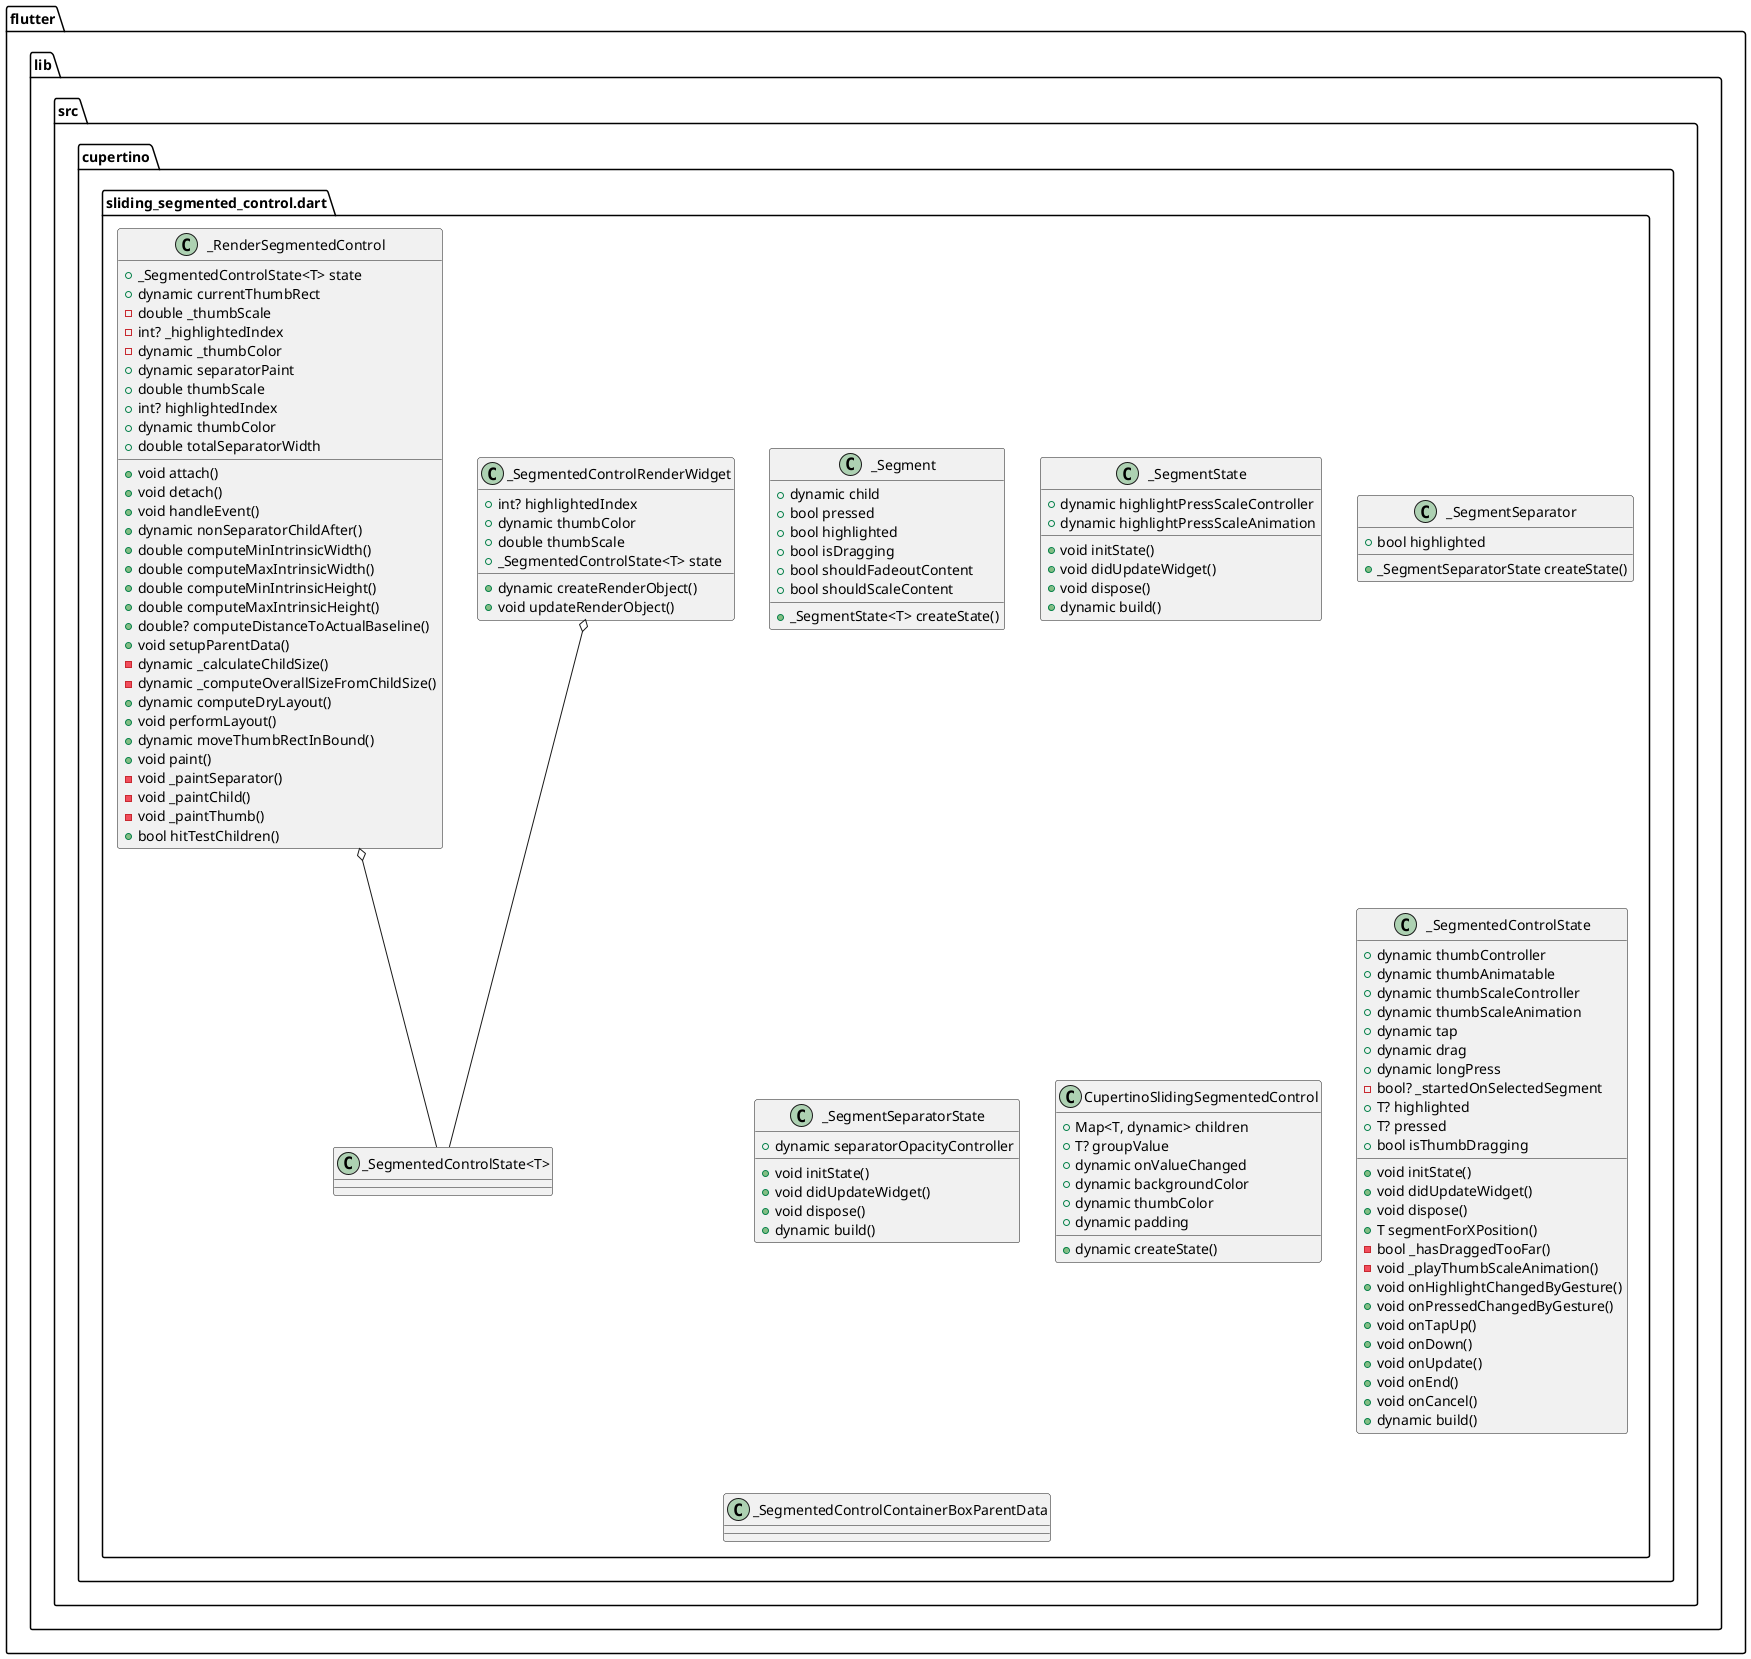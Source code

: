 @startuml
set namespaceSeparator ::

class "flutter::lib::src::cupertino::sliding_segmented_control.dart::_Segment" {
  +dynamic child
  +bool pressed
  +bool highlighted
  +bool isDragging
  +bool shouldFadeoutContent
  +bool shouldScaleContent
  +_SegmentState<T> createState()
}

class "flutter::lib::src::cupertino::sliding_segmented_control.dart::_SegmentState" {
  +dynamic highlightPressScaleController
  +dynamic highlightPressScaleAnimation
  +void initState()
  +void didUpdateWidget()
  +void dispose()
  +dynamic build()
}

class "flutter::lib::src::cupertino::sliding_segmented_control.dart::_SegmentSeparator" {
  +bool highlighted
  +_SegmentSeparatorState createState()
}

class "flutter::lib::src::cupertino::sliding_segmented_control.dart::_SegmentSeparatorState" {
  +dynamic separatorOpacityController
  +void initState()
  +void didUpdateWidget()
  +void dispose()
  +dynamic build()
}

class "flutter::lib::src::cupertino::sliding_segmented_control.dart::CupertinoSlidingSegmentedControl" {
  +Map<T, dynamic> children
  +T? groupValue
  +dynamic onValueChanged
  +dynamic backgroundColor
  +dynamic thumbColor
  +dynamic padding
  +dynamic createState()
}

class "flutter::lib::src::cupertino::sliding_segmented_control.dart::_SegmentedControlState" {
  +dynamic thumbController
  +dynamic thumbAnimatable
  +dynamic thumbScaleController
  +dynamic thumbScaleAnimation
  +dynamic tap
  +dynamic drag
  +dynamic longPress
  -bool? _startedOnSelectedSegment
  +T? highlighted
  +T? pressed
  +bool isThumbDragging
  +void initState()
  +void didUpdateWidget()
  +void dispose()
  +T segmentForXPosition()
  -bool _hasDraggedTooFar()
  -void _playThumbScaleAnimation()
  +void onHighlightChangedByGesture()
  +void onPressedChangedByGesture()
  +void onTapUp()
  +void onDown()
  +void onUpdate()
  +void onEnd()
  +void onCancel()
  +dynamic build()
}

class "flutter::lib::src::cupertino::sliding_segmented_control.dart::_SegmentedControlRenderWidget" {
  +int? highlightedIndex
  +dynamic thumbColor
  +double thumbScale
  +_SegmentedControlState<T> state
  +dynamic createRenderObject()
  +void updateRenderObject()
}

"flutter::lib::src::cupertino::sliding_segmented_control.dart::_SegmentedControlRenderWidget" o-- "flutter::lib::src::cupertino::sliding_segmented_control.dart::_SegmentedControlState<T>"

class "flutter::lib::src::cupertino::sliding_segmented_control.dart::_SegmentedControlContainerBoxParentData" {
}

class "flutter::lib::src::cupertino::sliding_segmented_control.dart::_RenderSegmentedControl" {
  +_SegmentedControlState<T> state
  +dynamic currentThumbRect
  -double _thumbScale
  -int? _highlightedIndex
  -dynamic _thumbColor
  +dynamic separatorPaint
  +double thumbScale
  +int? highlightedIndex
  +dynamic thumbColor
  +double totalSeparatorWidth
  +void attach()
  +void detach()
  +void handleEvent()
  +dynamic nonSeparatorChildAfter()
  +double computeMinIntrinsicWidth()
  +double computeMaxIntrinsicWidth()
  +double computeMinIntrinsicHeight()
  +double computeMaxIntrinsicHeight()
  +double? computeDistanceToActualBaseline()
  +void setupParentData()
  -dynamic _calculateChildSize()
  -dynamic _computeOverallSizeFromChildSize()
  +dynamic computeDryLayout()
  +void performLayout()
  +dynamic moveThumbRectInBound()
  +void paint()
  -void _paintSeparator()
  -void _paintChild()
  -void _paintThumb()
  +bool hitTestChildren()
}

"flutter::lib::src::cupertino::sliding_segmented_control.dart::_RenderSegmentedControl" o-- "flutter::lib::src::cupertino::sliding_segmented_control.dart::_SegmentedControlState<T>"


@enduml
